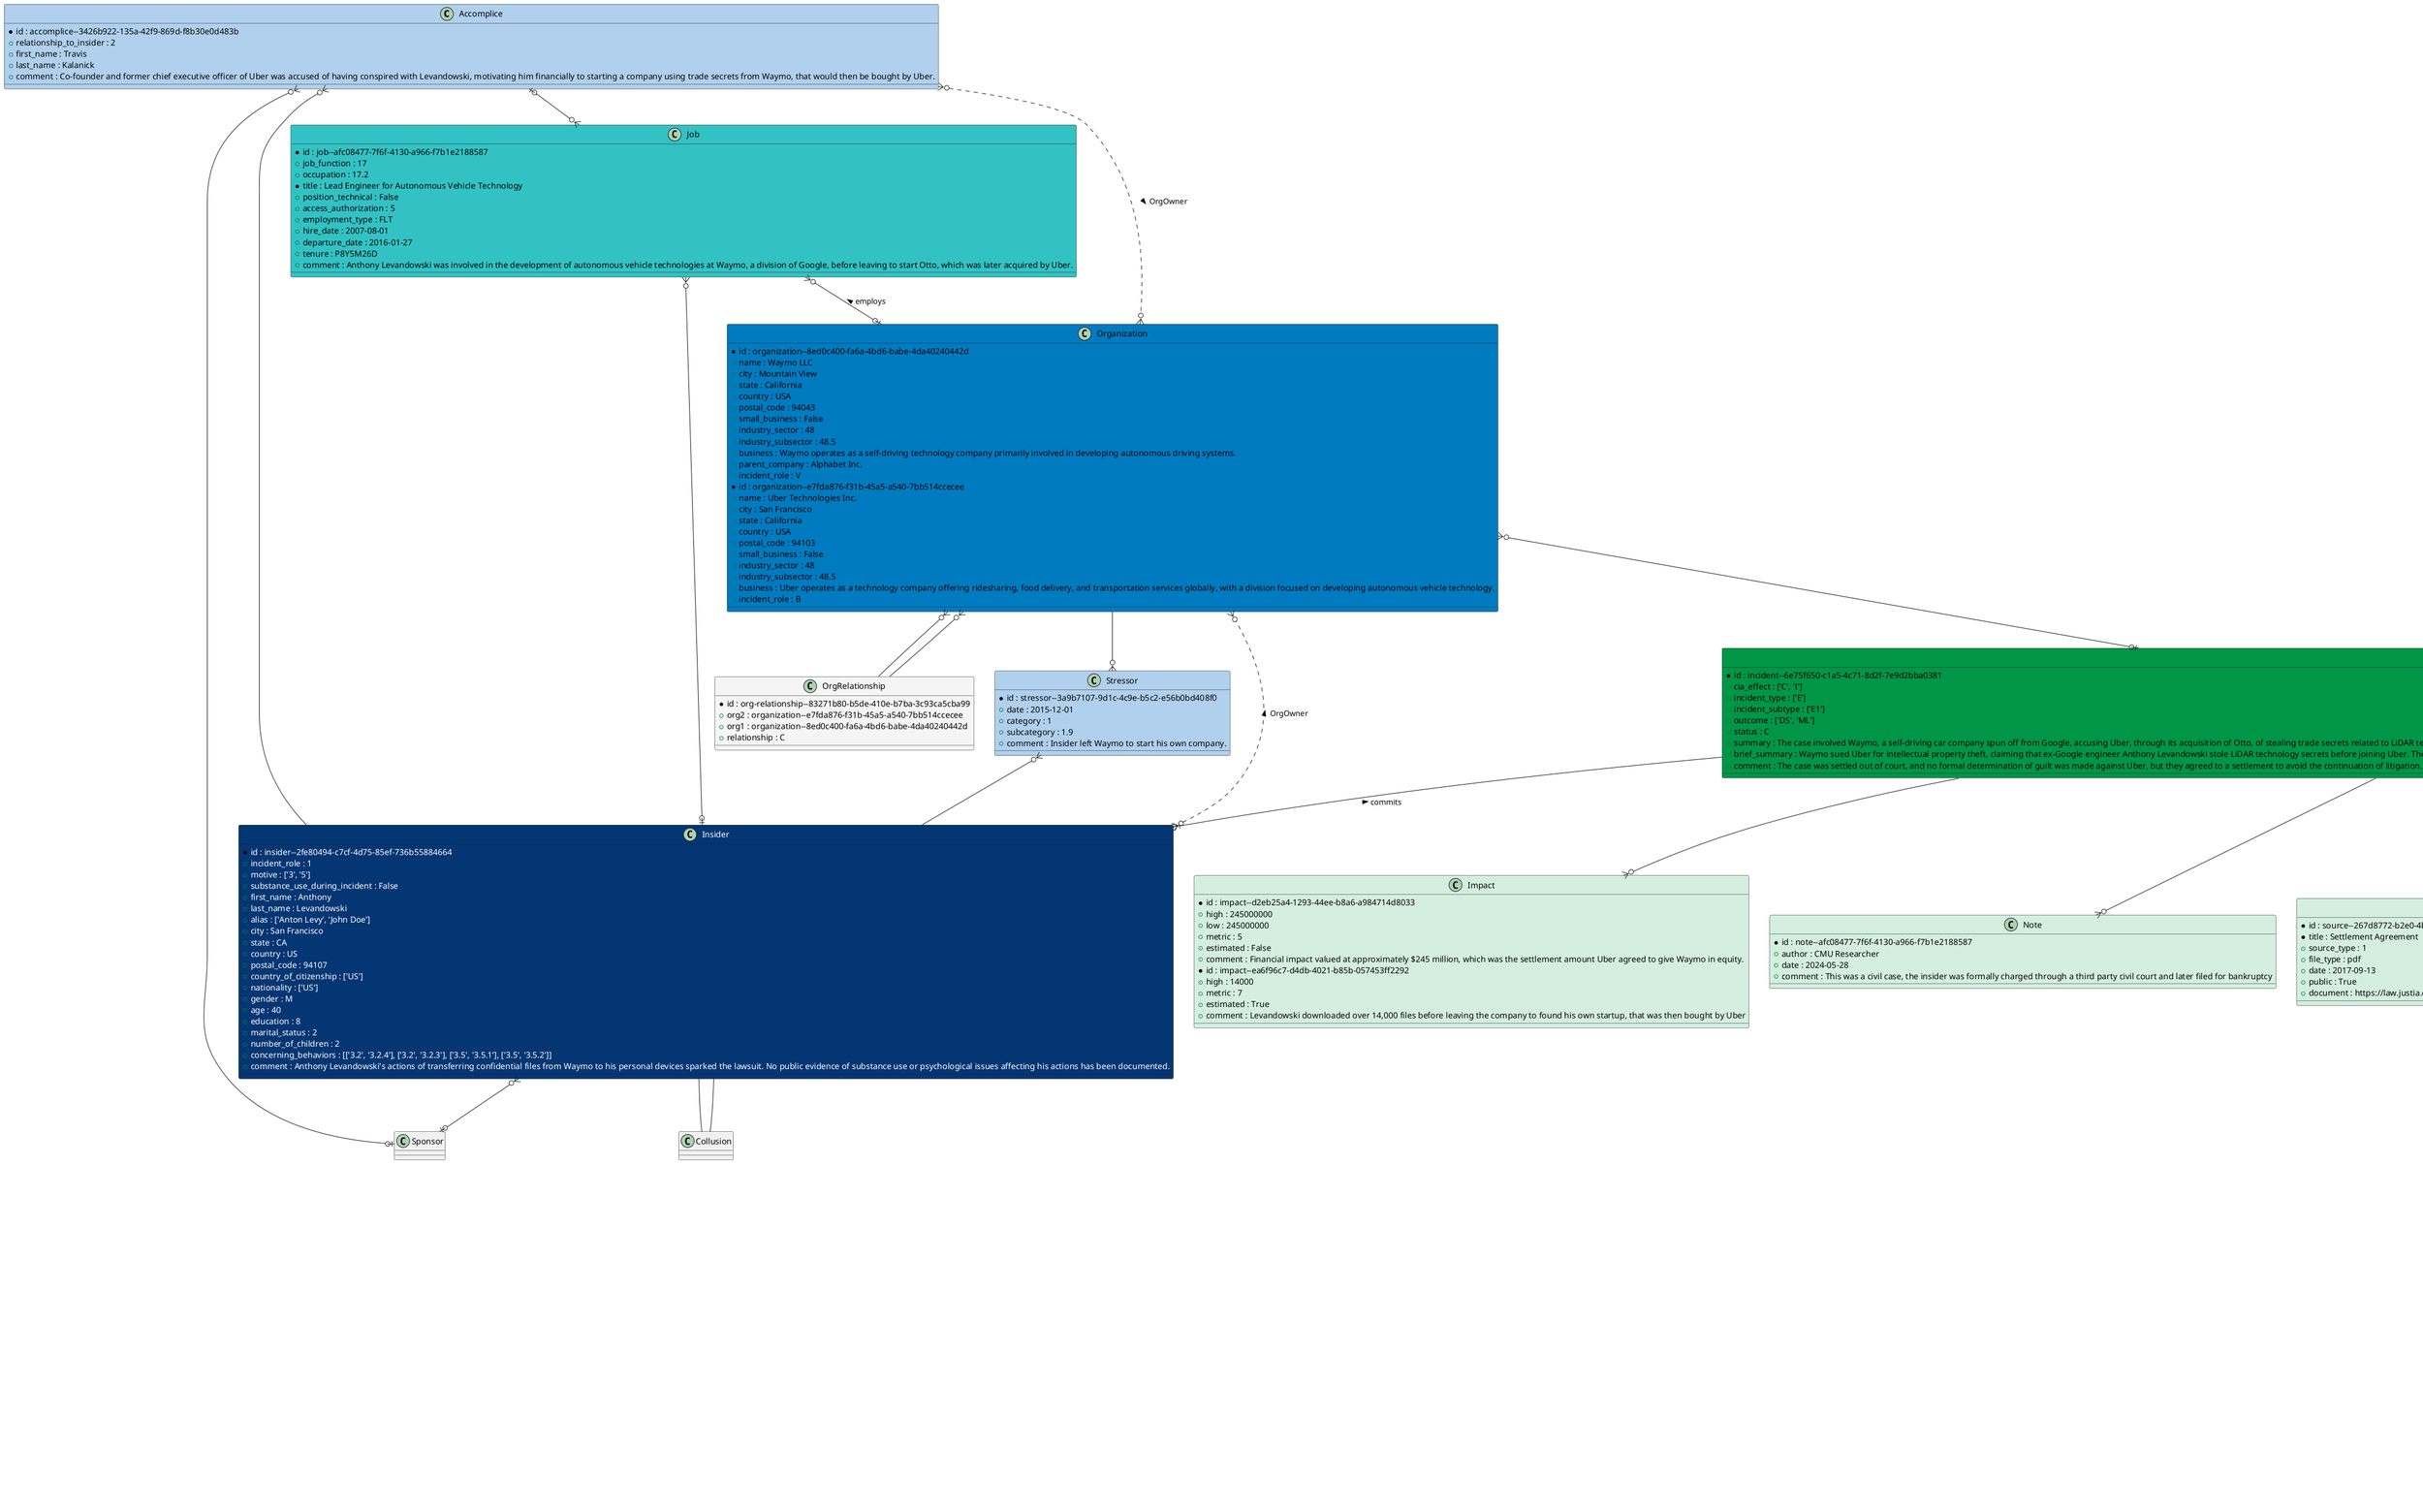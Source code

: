 @startuml IIDES

Class Accomplice #b0d0ed {
* id : accomplice--3426b922-135a-42f9-869d-f8b30e0d483b
+ relationship_to_insider : 2
+ first_name : Travis
+ last_name : Kalanick
+ comment : Co-founder and former chief executive officer of Uber was accused of having conspired with Levandowski, motivating him financially to starting a company using trade secrets from Waymo, that would then be bought by Uber.
}
Class Charge #f9b8bd {
* id : charge--3fcbf985-f10e-45b7-aacb-e16c89da1105
* title : 18 U.S.C
+ section : 1836
+ nature_of_offense : Misappropriation of Trade Secrets
+ count : 1
+ plea : 3
+ plea_bargain : False
+ disposition : 2
}
Class CourtCase #f9b8bd {
* id : court-case--3fcbf985-f10e-45b7-aacb-e16c89da1105
+ case_number : 17-cv-00939
+ case_title : Waymo LLC v. Uber Technologies, Inc.
+ court_country : United States
+ court_state : California
+ court_district : United States District Court for the Northern District of California
+ court_type : 1
+ case_type : 1
+ defendant : ['Uber Technologies, Inc']
+ plaintiff : ['Waymo LLC']
}
Class Detection #FDB515 {
* id : detection--a181e814-aa3a-411e-ae79-79ceba48e36a
+ first_detected : 2017-02-23
+ who_detected : ['LE', 'OR']
+ detected_method : ['2', '4']
+ logs : ['AC', 'EM', 'VD']
}
Class Impact #D4EFDF {
* id : impact--d2eb25a4-1293-44ee-b8a6-a984714d8033
+ high : 245000000
+ low : 245000000
+ metric : 5
+ estimated : False
+ comment : Financial impact valued at approximately $245 million, which was the settlement amount Uber agreed to give Waymo in equity.
}
Class Impact #D4EFDF {
* id : impact--ea6f96c7-d4db-4021-b85b-057453ff2292
+ high : 14000
+ metric : 7
+ estimated : True
+ comment : Levandowski downloaded over 14,000 files before leaving the company to found his own startup, that was then bought by Uber
}
Class Incident #009647 {
* id : incident--6e75f650-c1a5-4c71-8d2f-7e9d2bba0381
+ cia_effect : ['C', 'I']
+ incident_type : ['E']
+ incident_subtype : ['E1']
+ outcome : ['DS', 'ML']
+ status : C
+ summary : The case involved Waymo, a self-driving car company spun off from Google, accusing Uber, through its acquisition of Otto, of stealing trade secrets related to LiDAR technology. The lawsuit claimed that Anthony Levandowski, a former Google engineer, downloaded thousands of files related to Waymo’s self-driving technology before leaving to start Otto, which was soon acquired by Uber.
+ brief_summary : Waymo sued Uber for intellectual property theft, claiming that ex-Google engineer Anthony Levandowski stole LiDAR technology secrets before joining Uber. The case was settled with Uber agreeing to not use Waymo’s technology and paying equity worth approximately $245 million.
+ comment : The case was settled out of court, and no formal determination of guilt was made against Uber, but they agreed to a settlement to avoid the continuation of litigation.
}
Class Insider #043673;text:white {
* id : insider--2fe80494-c7cf-4d75-85ef-736b55884664
+ incident_role : 1
+ motive : ['3', '5']
+ substance_use_during_incident : False
+ first_name : Anthony
+ last_name : Levandowski
+ alias : ['Anton Levy', 'John Doe']
+ city : San Francisco
+ state : CA
+ country : US
+ postal_code : 94107
+ country_of_citizenship : ['US']
+ nationality : ['US']
+ gender : M
+ age : 40
+ education : 8
+ marital_status : 2
+ number_of_children : 2
+ concerning_behaviors : [['3.2', '3.2.4'], ['3.2', '3.2.3'], ['3.5', '3.5.1'], ['3.5', '3.5.2']]
+ comment : Anthony Levandowski's actions of transferring confidential files from Waymo to his personal devices sparked the lawsuit. No public evidence of substance use or psychological issues affecting his actions has been documented.
}
Class Job #33c2C4 {
* id : job--afc08477-7f6f-4130-a966-f7b1e2188587
+ job_function : 17
+ occupation : 17.2
* title : Lead Engineer for Autonomous Vehicle Technology
+ position_technical : False
+ access_authorization : 5
+ employment_type : FLT
+ hire_date : 2007-08-01
+ departure_date : 2016-01-27
+ tenure : P8Y5M26D
+ comment : Anthony Levandowski was involved in the development of autonomous vehicle technologies at Waymo, a division of Google, before leaving to start Otto, which was later acquired by Uber.
}
Class LegalResponse #f9b8bd {
* id : legal-response--4dbe427c-8f98-4621-afa6-a20902afb8d2
+ insider_settled : 2018-02-09
+ comment : The legal response was primarily civil. The case did not involve law enforcement as it was not a criminal matter. The settlement resolved the dispute without a formal admission of wrongdoing.
}
Class Note #D4EFDF {
* id : note--afc08477-7f6f-4130-a966-f7b1e2188587
+ author : CMU Researcher
+ date : 2024-05-28
+ comment : This was a civil case, the insider was formally charged through a third party civil court and later filed for bankruptcy
}
Class Organization #007BC0 {
* id : organization--8ed0c400-fa6a-4bd6-babe-4da40240442d
+ name : Waymo LLC
+ city : Mountain View
+ state : California
+ country : USA
+ postal_code : 94043
+ small_business : False
+ industry_sector : 48
+ industry_subsector : 48.5
+ business : Waymo operates as a self-driving technology company primarily involved in developing autonomous driving systems.
+ parent_company : Alphabet Inc.
+ incident_role : V
}
Class Organization #007BC0 {
* id : organization--e7fda876-f31b-45a5-a540-7bb514ccecee
+ name : Uber Technologies Inc.
+ city : San Francisco
+ state : California
+ country : USA
+ postal_code : 94103
+ small_business : False
+ industry_sector : 48
+ industry_subsector : 48.5
+ business : Uber operates as a technology company offering ridesharing, food delivery, and transportation services globally, with a division focused on developing autonomous vehicle technology.
+ incident_role : B
}
Class OrgRelationship #F5F5F5 {
* id : org-relationship--83271b80-b5de-410e-b7ba-3c93ca5cba99
+ org2 : organization--e7fda876-f31b-45a5-a540-7bb514ccecee
+ org1 : organization--8ed0c400-fa6a-4bd6-babe-4da40240442d
+ relationship : C
}
Class Response #EF3A47 {
* id : response--9923bad0-25bb-474a-bff7-4b23bfb3e240
+ investigated_by : ['99', '2']
+ investigation_events : [['2', '2016-11-00']]
+ comment : A third party investigator was hired to look into the matter after an engineer at Waymo found Uber's autonomous vehicle sensors drastically similar to those developed by Waymo.
}
Class Sentence #f9b8bd {
* id : sentence--c67354c2-5619-4ebc-85d0-21ca230c8a1d
+ sentence_type : 14
+ quantity : 245000000
+ metric : 5
+ concurrency : False
}
Class Source #D4EFDF {
* id : source--267d8772-b2e0-4bea-92a6-224f157e6924
* title : Settlement Agreement
+ source_type : 1
+ file_type : pdf
+ date : 2017-09-13
+ public : True
+ document : https://law.justia.com/cases/federal/appellate-courts/cafc/17-2235/17-2235-2017-09-13.html
}
Class Stressor #b0d0ed {
* id : stressor--3a9b7107-9d1c-4c9e-b5c2-e56b0bd408f0
+ date : 2015-12-01
+ category : 1
+ subcategory : 1.9
+ comment : Insider left Waymo to start his own company.
}
Class Target #D4EFDF {
* id : target--831dfcd9-11c5-407b-955e-287d531702b7
+ asset_type : 2
+ category : 2.1
+ subcategory : 2.1.1
+ format : 1
+ owner : O
+ sensitivity : ['23']
}
Class Target #D4EFDF {
* id : target--a08d89e4-4b16-49e7-bdcc-0eea308a56e6
+ asset_type : 5
+ category : 5.2
+ subcategory : 5.2.3
+ format : 1
+ owner : O
+ sensitivity : ['23']
}
Class TTP #A456ED {
* id : ttp--adfa4038-3dec-4d49-9dad-8cc35d41a261
+ date : 2015-12-11
+ sequence_num : 1
+ observed : False
+ number_of_times : 1
+ ttp_vocab : IIDES
+ tactic : 7
+ technique : 7.8
+ location : 2
+ hours : 1
+ device : ['2']
+ description : The insider locally downloaded files from the company cloud directories to their laptop.
}


    Insider --o{ Accomplice
    Incident --|{ Insider : commits <
    Accomplice |o--o{ Job
    Job }o--o| Organization : employs <
    Insider |o--o{ Job
    Organization }o--o| Incident
    Organization }o-- OrgRelationship
    OrgRelationship --o{ Organization
    Insider }o--o| Sponsor
    Accomplice }o--o| Sponsor
    Insider }o..o{ Organization : OrgOwner >
    Accomplice }o..o{ Organization : OrgOwner >
    Insider -- Collusion
    Collusion -- Insider
    Incident --o{ Impact
    Incident --o{ Target
    Incident --o{ Source
    Incident --o{ Note
    CourtCase ||--o{ Charge
    CourtCase ||--o{ Sentence
    Incident --o| Detection
    Incident --o| Response
    Response ||--o| LegalResponse
    LegalResponse ||--o{ CourtCase
    Organization --o{ Stressor
    Stressor }o-- Insider
    Incident --o{ TTP
@enduml